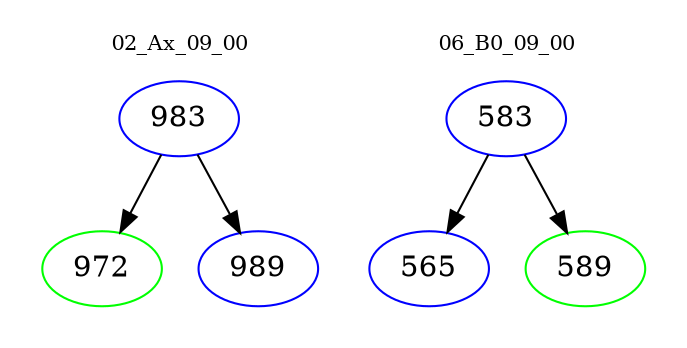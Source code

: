 digraph{
subgraph cluster_0 {
color = white
label = "02_Ax_09_00";
fontsize=10;
T0_983 [label="983", color="blue"]
T0_983 -> T0_972 [color="black"]
T0_972 [label="972", color="green"]
T0_983 -> T0_989 [color="black"]
T0_989 [label="989", color="blue"]
}
subgraph cluster_1 {
color = white
label = "06_B0_09_00";
fontsize=10;
T1_583 [label="583", color="blue"]
T1_583 -> T1_565 [color="black"]
T1_565 [label="565", color="blue"]
T1_583 -> T1_589 [color="black"]
T1_589 [label="589", color="green"]
}
}
